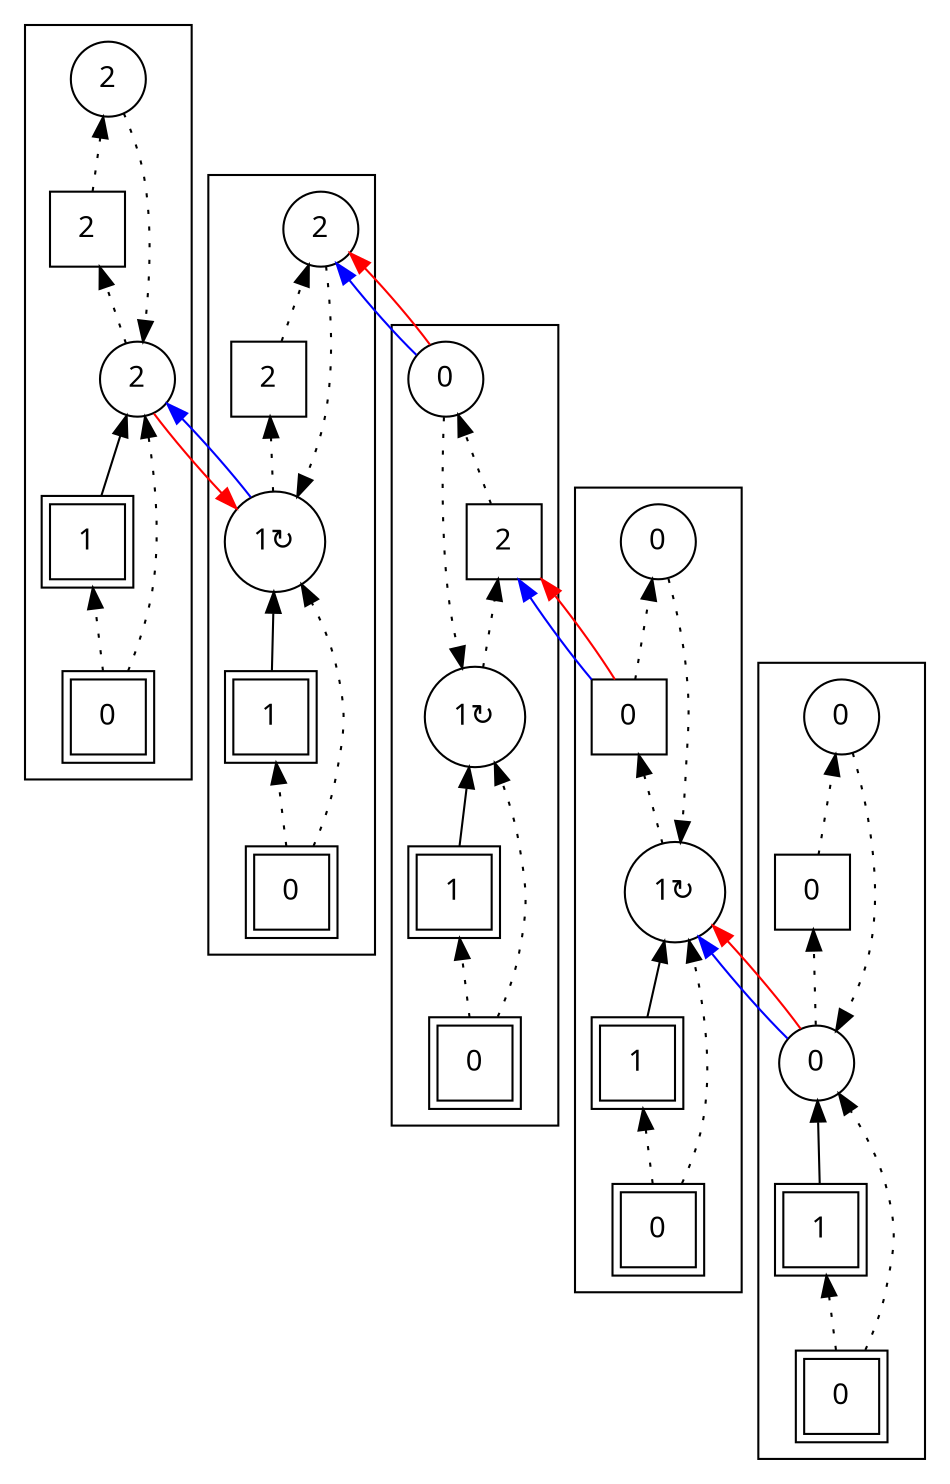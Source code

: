 digraph G {
rankdir = BT;
subgraph cluster_Player1X1XGround0X1XSausage00X1XSausage10X1XIsland0X1X {
Node [ fontname="Apple Symbols"];
Player1X1XGround0X1XSausage00X1XSausage10X1XIsland0X1X_Player[ label ="1"  shape=square peripheries=2 ];
Player1X1XGround0X1XSausage00X1XSausage10X1XIsland0X1X_Ground[ label ="0"  shape=square peripheries=2 ];
Player1X1XGround0X1XSausage00X1XSausage10X1XIsland0X1X_Sausage0[ label ="0"  shape=circle ];
Player1X1XGround0X1XSausage00X1XSausage10X1XIsland0X1X_Sausage1[ label ="0"  shape=circle ];
Player1X1XGround0X1XSausage00X1XSausage10X1XIsland0X1X_Island[ label ="0"  shape=square ];
	"Player1X1XGround0X1XSausage00X1XSausage10X1XIsland0X1X_Ground" -> "Player1X1XGround0X1XSausage00X1XSausage10X1XIsland0X1X_Player" [style=dotted];
	"Player1X1XGround0X1XSausage00X1XSausage10X1XIsland0X1X_Player" -> "Player1X1XGround0X1XSausage00X1XSausage10X1XIsland0X1X_Sausage0";
	"Player1X1XGround0X1XSausage00X1XSausage10X1XIsland0X1X_Ground" -> "Player1X1XGround0X1XSausage00X1XSausage10X1XIsland0X1X_Sausage0" [style=dotted];
	"Player1X1XGround0X1XSausage00X1XSausage10X1XIsland0X1X_Sausage1" -> "Player1X1XGround0X1XSausage00X1XSausage10X1XIsland0X1X_Sausage0" [style=dotted];
	"Player1X1XGround0X1XSausage00X1XSausage10X1XIsland0X1X_Sausage0" -> "Player1X1XGround0X1XSausage00X1XSausage10X1XIsland0X1X_Island" [style=dotted];
	"Player1X1XGround0X1XSausage00X1XSausage10X1XIsland0X1X_Island" -> "Player1X1XGround0X1XSausage00X1XSausage10X1XIsland0X1X_Sausage1" [style=dotted];
}
subgraph cluster_Player1X1XGround0X1XSausage01X2XSausage10X1XIsland0X1X {
Node [ fontname="Apple Symbols"];
Player1X1XGround0X1XSausage01X2XSausage10X1XIsland0X1X_Player[ label ="1"  shape=square peripheries=2 ];
Player1X1XGround0X1XSausage01X2XSausage10X1XIsland0X1X_Ground[ label ="0"  shape=square peripheries=2 ];
Player1X1XGround0X1XSausage01X2XSausage10X1XIsland0X1X_Sausage0[ label ="1&#8635;"  shape=circle ];
Player1X1XGround0X1XSausage01X2XSausage10X1XIsland0X1X_Sausage1[ label ="0"  shape=circle ];
Player1X1XGround0X1XSausage01X2XSausage10X1XIsland0X1X_Island[ label ="0"  shape=square ];
	"Player1X1XGround0X1XSausage01X2XSausage10X1XIsland0X1X_Ground" -> "Player1X1XGround0X1XSausage01X2XSausage10X1XIsland0X1X_Player" [style=dotted];
	"Player1X1XGround0X1XSausage01X2XSausage10X1XIsland0X1X_Player" -> "Player1X1XGround0X1XSausage01X2XSausage10X1XIsland0X1X_Sausage0";
	"Player1X1XGround0X1XSausage01X2XSausage10X1XIsland0X1X_Ground" -> "Player1X1XGround0X1XSausage01X2XSausage10X1XIsland0X1X_Sausage0" [style=dotted];
	"Player1X1XGround0X1XSausage01X2XSausage10X1XIsland0X1X_Sausage1" -> "Player1X1XGround0X1XSausage01X2XSausage10X1XIsland0X1X_Sausage0" [style=dotted];
	"Player1X1XGround0X1XSausage01X2XSausage10X1XIsland0X1X_Sausage0" -> "Player1X1XGround0X1XSausage01X2XSausage10X1XIsland0X1X_Island" [style=dotted];
	"Player1X1XGround0X1XSausage01X2XSausage10X1XIsland0X1X_Island" -> "Player1X1XGround0X1XSausage01X2XSausage10X1XIsland0X1X_Sausage1" [style=dotted];
}
subgraph cluster_Player1X1XGround0X1XSausage01X2XSausage10X1XIsland2X1X {
Node [ fontname="Apple Symbols"];
Player1X1XGround0X1XSausage01X2XSausage10X1XIsland2X1X_Player[ label ="1"  shape=square peripheries=2 ];
Player1X1XGround0X1XSausage01X2XSausage10X1XIsland2X1X_Ground[ label ="0"  shape=square peripheries=2 ];
Player1X1XGround0X1XSausage01X2XSausage10X1XIsland2X1X_Sausage0[ label ="1&#8635;"  shape=circle ];
Player1X1XGround0X1XSausage01X2XSausage10X1XIsland2X1X_Sausage1[ label ="0"  shape=circle ];
Player1X1XGround0X1XSausage01X2XSausage10X1XIsland2X1X_Island[ label ="2"  shape=square ];
	"Player1X1XGround0X1XSausage01X2XSausage10X1XIsland2X1X_Ground" -> "Player1X1XGround0X1XSausage01X2XSausage10X1XIsland2X1X_Player" [style=dotted];
	"Player1X1XGround0X1XSausage01X2XSausage10X1XIsland2X1X_Player" -> "Player1X1XGround0X1XSausage01X2XSausage10X1XIsland2X1X_Sausage0";
	"Player1X1XGround0X1XSausage01X2XSausage10X1XIsland2X1X_Ground" -> "Player1X1XGround0X1XSausage01X2XSausage10X1XIsland2X1X_Sausage0" [style=dotted];
	"Player1X1XGround0X1XSausage01X2XSausage10X1XIsland2X1X_Sausage1" -> "Player1X1XGround0X1XSausage01X2XSausage10X1XIsland2X1X_Sausage0" [style=dotted];
	"Player1X1XGround0X1XSausage01X2XSausage10X1XIsland2X1X_Sausage0" -> "Player1X1XGround0X1XSausage01X2XSausage10X1XIsland2X1X_Island" [style=dotted];
	"Player1X1XGround0X1XSausage01X2XSausage10X1XIsland2X1X_Island" -> "Player1X1XGround0X1XSausage01X2XSausage10X1XIsland2X1X_Sausage1" [style=dotted];
}
subgraph cluster_Player1X1XGround0X1XSausage01X2XSausage12X1XIsland2X1X {
Node [ fontname="Apple Symbols"];
Player1X1XGround0X1XSausage01X2XSausage12X1XIsland2X1X_Player[ label ="1"  shape=square peripheries=2 ];
Player1X1XGround0X1XSausage01X2XSausage12X1XIsland2X1X_Ground[ label ="0"  shape=square peripheries=2 ];
Player1X1XGround0X1XSausage01X2XSausage12X1XIsland2X1X_Sausage0[ label ="1&#8635;"  shape=circle ];
Player1X1XGround0X1XSausage01X2XSausage12X1XIsland2X1X_Sausage1[ label ="2"  shape=circle ];
Player1X1XGround0X1XSausage01X2XSausage12X1XIsland2X1X_Island[ label ="2"  shape=square ];
	"Player1X1XGround0X1XSausage01X2XSausage12X1XIsland2X1X_Ground" -> "Player1X1XGround0X1XSausage01X2XSausage12X1XIsland2X1X_Player" [style=dotted];
	"Player1X1XGround0X1XSausage01X2XSausage12X1XIsland2X1X_Player" -> "Player1X1XGround0X1XSausage01X2XSausage12X1XIsland2X1X_Sausage0";
	"Player1X1XGround0X1XSausage01X2XSausage12X1XIsland2X1X_Ground" -> "Player1X1XGround0X1XSausage01X2XSausage12X1XIsland2X1X_Sausage0" [style=dotted];
	"Player1X1XGround0X1XSausage01X2XSausage12X1XIsland2X1X_Sausage1" -> "Player1X1XGround0X1XSausage01X2XSausage12X1XIsland2X1X_Sausage0" [style=dotted];
	"Player1X1XGround0X1XSausage01X2XSausage12X1XIsland2X1X_Sausage0" -> "Player1X1XGround0X1XSausage01X2XSausage12X1XIsland2X1X_Island" [style=dotted];
	"Player1X1XGround0X1XSausage01X2XSausage12X1XIsland2X1X_Island" -> "Player1X1XGround0X1XSausage01X2XSausage12X1XIsland2X1X_Sausage1" [style=dotted];
}
subgraph cluster_Player1X1XGround0X1XSausage02X1XSausage12X1XIsland2X1X {
Node [ fontname="Apple Symbols"];
Player1X1XGround0X1XSausage02X1XSausage12X1XIsland2X1X_Player[ label ="1"  shape=square peripheries=2 ];
Player1X1XGround0X1XSausage02X1XSausage12X1XIsland2X1X_Ground[ label ="0"  shape=square peripheries=2 ];
Player1X1XGround0X1XSausage02X1XSausage12X1XIsland2X1X_Sausage0[ label ="2"  shape=circle ];
Player1X1XGround0X1XSausage02X1XSausage12X1XIsland2X1X_Sausage1[ label ="2"  shape=circle ];
Player1X1XGround0X1XSausage02X1XSausage12X1XIsland2X1X_Island[ label ="2"  shape=square ];
	"Player1X1XGround0X1XSausage02X1XSausage12X1XIsland2X1X_Ground" -> "Player1X1XGround0X1XSausage02X1XSausage12X1XIsland2X1X_Player" [style=dotted];
	"Player1X1XGround0X1XSausage02X1XSausage12X1XIsland2X1X_Player" -> "Player1X1XGround0X1XSausage02X1XSausage12X1XIsland2X1X_Sausage0";
	"Player1X1XGround0X1XSausage02X1XSausage12X1XIsland2X1X_Ground" -> "Player1X1XGround0X1XSausage02X1XSausage12X1XIsland2X1X_Sausage0" [style=dotted];
	"Player1X1XGround0X1XSausage02X1XSausage12X1XIsland2X1X_Sausage1" -> "Player1X1XGround0X1XSausage02X1XSausage12X1XIsland2X1X_Sausage0" [style=dotted];
	"Player1X1XGround0X1XSausage02X1XSausage12X1XIsland2X1X_Sausage0" -> "Player1X1XGround0X1XSausage02X1XSausage12X1XIsland2X1X_Island" [style=dotted];
	"Player1X1XGround0X1XSausage02X1XSausage12X1XIsland2X1X_Island" -> "Player1X1XGround0X1XSausage02X1XSausage12X1XIsland2X1X_Sausage1" [style=dotted];
}
	"Player1X1XGround0X1XSausage00X1XSausage10X1XIsland0X1X_Sausage0" -> "Player1X1XGround0X1XSausage01X2XSausage10X1XIsland0X1X_Sausage0" [ ltail = Player1X1XGround0X1XSausage00X1XSausage10X1XIsland0X1X_Sausage0 rtail = Player1X1XGround0X1XSausage01X2XSausage10X1XIsland0X1X_Sausage0 color=blue ];
	"Player1X1XGround0X1XSausage00X1XSausage10X1XIsland0X1X_Sausage0" -> "Player1X1XGround0X1XSausage01X2XSausage10X1XIsland0X1X_Sausage0" [ ltail = Player1X1XGround0X1XSausage00X1XSausage10X1XIsland0X1X_Sausage0 rtail = Player1X1XGround0X1XSausage01X2XSausage10X1XIsland0X1X_Sausage0 color=red ];
	"Player1X1XGround0X1XSausage01X2XSausage10X1XIsland0X1X_Island" -> "Player1X1XGround0X1XSausage01X2XSausage10X1XIsland2X1X_Island" [ ltail = Player1X1XGround0X1XSausage01X2XSausage10X1XIsland0X1X_Island rtail = Player1X1XGround0X1XSausage01X2XSausage10X1XIsland2X1X_Island color=blue ];
	"Player1X1XGround0X1XSausage01X2XSausage10X1XIsland0X1X_Island" -> "Player1X1XGround0X1XSausage01X2XSausage10X1XIsland2X1X_Island" [ ltail = Player1X1XGround0X1XSausage01X2XSausage10X1XIsland0X1X_Island rtail = Player1X1XGround0X1XSausage01X2XSausage10X1XIsland2X1X_Island color=red ];
	"Player1X1XGround0X1XSausage01X2XSausage10X1XIsland2X1X_Sausage1" -> "Player1X1XGround0X1XSausage01X2XSausage12X1XIsland2X1X_Sausage1" [ ltail = Player1X1XGround0X1XSausage01X2XSausage10X1XIsland2X1X_Sausage1 rtail = Player1X1XGround0X1XSausage01X2XSausage12X1XIsland2X1X_Sausage1 color=blue ];
	"Player1X1XGround0X1XSausage01X2XSausage10X1XIsland2X1X_Sausage1" -> "Player1X1XGround0X1XSausage01X2XSausage12X1XIsland2X1X_Sausage1" [ ltail = Player1X1XGround0X1XSausage01X2XSausage10X1XIsland2X1X_Sausage1 rtail = Player1X1XGround0X1XSausage01X2XSausage12X1XIsland2X1X_Sausage1 color=red ];
	"Player1X1XGround0X1XSausage01X2XSausage12X1XIsland2X1X_Sausage0" -> "Player1X1XGround0X1XSausage02X1XSausage12X1XIsland2X1X_Sausage0" [ ltail = Player1X1XGround0X1XSausage01X2XSausage12X1XIsland2X1X_Sausage0 rtail = Player1X1XGround0X1XSausage02X1XSausage12X1XIsland2X1X_Sausage0 color=blue ];
	"Player1X1XGround0X1XSausage02X1XSausage12X1XIsland2X1X_Sausage0" -> "Player1X1XGround0X1XSausage01X2XSausage12X1XIsland2X1X_Sausage0" [ ltail = Player1X1XGround0X1XSausage02X1XSausage12X1XIsland2X1X_Sausage0 rtail = Player1X1XGround0X1XSausage01X2XSausage12X1XIsland2X1X_Sausage0 color=red ];
}